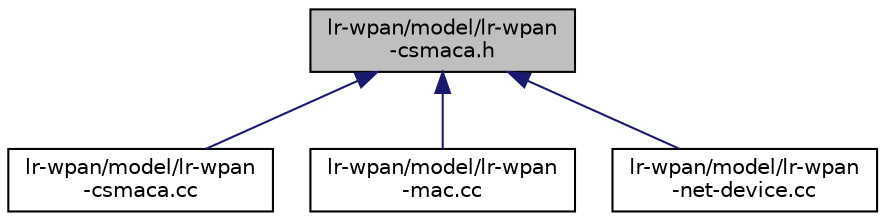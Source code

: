 digraph "lr-wpan/model/lr-wpan-csmaca.h"
{
  edge [fontname="Helvetica",fontsize="10",labelfontname="Helvetica",labelfontsize="10"];
  node [fontname="Helvetica",fontsize="10",shape=record];
  Node1 [label="lr-wpan/model/lr-wpan\l-csmaca.h",height=0.2,width=0.4,color="black", fillcolor="grey75", style="filled", fontcolor="black"];
  Node1 -> Node2 [dir="back",color="midnightblue",fontsize="10",style="solid"];
  Node2 [label="lr-wpan/model/lr-wpan\l-csmaca.cc",height=0.2,width=0.4,color="black", fillcolor="white", style="filled",URL="$d8/d68/lr-wpan-csmaca_8cc.html"];
  Node1 -> Node3 [dir="back",color="midnightblue",fontsize="10",style="solid"];
  Node3 [label="lr-wpan/model/lr-wpan\l-mac.cc",height=0.2,width=0.4,color="black", fillcolor="white", style="filled",URL="$dc/d13/lr-wpan-mac_8cc.html"];
  Node1 -> Node4 [dir="back",color="midnightblue",fontsize="10",style="solid"];
  Node4 [label="lr-wpan/model/lr-wpan\l-net-device.cc",height=0.2,width=0.4,color="black", fillcolor="white", style="filled",URL="$db/d92/lr-wpan-net-device_8cc.html"];
}
